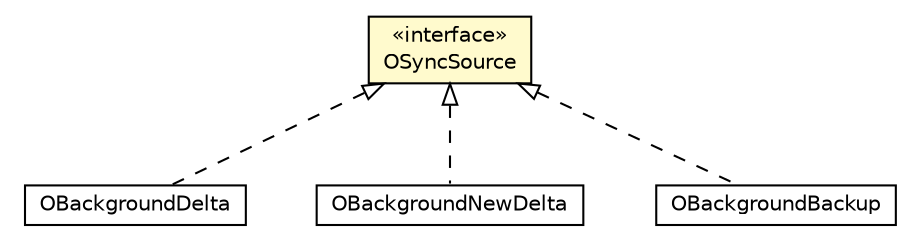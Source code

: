#!/usr/local/bin/dot
#
# Class diagram 
# Generated by UMLGraph version R5_6-24-gf6e263 (http://www.umlgraph.org/)
#

digraph G {
	edge [fontname="Helvetica",fontsize=10,labelfontname="Helvetica",labelfontsize=10];
	node [fontname="Helvetica",fontsize=10,shape=plaintext];
	nodesep=0.25;
	ranksep=0.5;
	// com.orientechnologies.orient.core.storage.impl.local.OBackgroundDelta
	c7434389 [label=<<table title="com.orientechnologies.orient.core.storage.impl.local.OBackgroundDelta" border="0" cellborder="1" cellspacing="0" cellpadding="2" port="p" href="./OBackgroundDelta.html">
		<tr><td><table border="0" cellspacing="0" cellpadding="1">
<tr><td align="center" balign="center"> OBackgroundDelta </td></tr>
		</table></td></tr>
		</table>>, URL="./OBackgroundDelta.html", fontname="Helvetica", fontcolor="black", fontsize=10.0];
	// com.orientechnologies.orient.core.storage.impl.local.OSyncSource
	c7434394 [label=<<table title="com.orientechnologies.orient.core.storage.impl.local.OSyncSource" border="0" cellborder="1" cellspacing="0" cellpadding="2" port="p" bgcolor="lemonChiffon" href="./OSyncSource.html">
		<tr><td><table border="0" cellspacing="0" cellpadding="1">
<tr><td align="center" balign="center"> &#171;interface&#187; </td></tr>
<tr><td align="center" balign="center"> OSyncSource </td></tr>
		</table></td></tr>
		</table>>, URL="./OSyncSource.html", fontname="Helvetica", fontcolor="black", fontsize=10.0];
	// com.orientechnologies.orient.core.storage.impl.local.OBackgroundNewDelta
	c7434399 [label=<<table title="com.orientechnologies.orient.core.storage.impl.local.OBackgroundNewDelta" border="0" cellborder="1" cellspacing="0" cellpadding="2" port="p" href="./OBackgroundNewDelta.html">
		<tr><td><table border="0" cellspacing="0" cellpadding="1">
<tr><td align="center" balign="center"> OBackgroundNewDelta </td></tr>
		</table></td></tr>
		</table>>, URL="./OBackgroundNewDelta.html", fontname="Helvetica", fontcolor="black", fontsize=10.0];
	// com.orientechnologies.orient.server.distributed.impl.task.OBackgroundBackup
	c7435577 [label=<<table title="com.orientechnologies.orient.server.distributed.impl.task.OBackgroundBackup" border="0" cellborder="1" cellspacing="0" cellpadding="2" port="p" href="../../../../server/distributed/impl/task/OBackgroundBackup.html">
		<tr><td><table border="0" cellspacing="0" cellpadding="1">
<tr><td align="center" balign="center"> OBackgroundBackup </td></tr>
		</table></td></tr>
		</table>>, URL="../../../../server/distributed/impl/task/OBackgroundBackup.html", fontname="Helvetica", fontcolor="black", fontsize=10.0];
	//com.orientechnologies.orient.core.storage.impl.local.OBackgroundDelta implements com.orientechnologies.orient.core.storage.impl.local.OSyncSource
	c7434394:p -> c7434389:p [dir=back,arrowtail=empty,style=dashed];
	//com.orientechnologies.orient.core.storage.impl.local.OBackgroundNewDelta implements com.orientechnologies.orient.core.storage.impl.local.OSyncSource
	c7434394:p -> c7434399:p [dir=back,arrowtail=empty,style=dashed];
	//com.orientechnologies.orient.server.distributed.impl.task.OBackgroundBackup implements com.orientechnologies.orient.core.storage.impl.local.OSyncSource
	c7434394:p -> c7435577:p [dir=back,arrowtail=empty,style=dashed];
}

